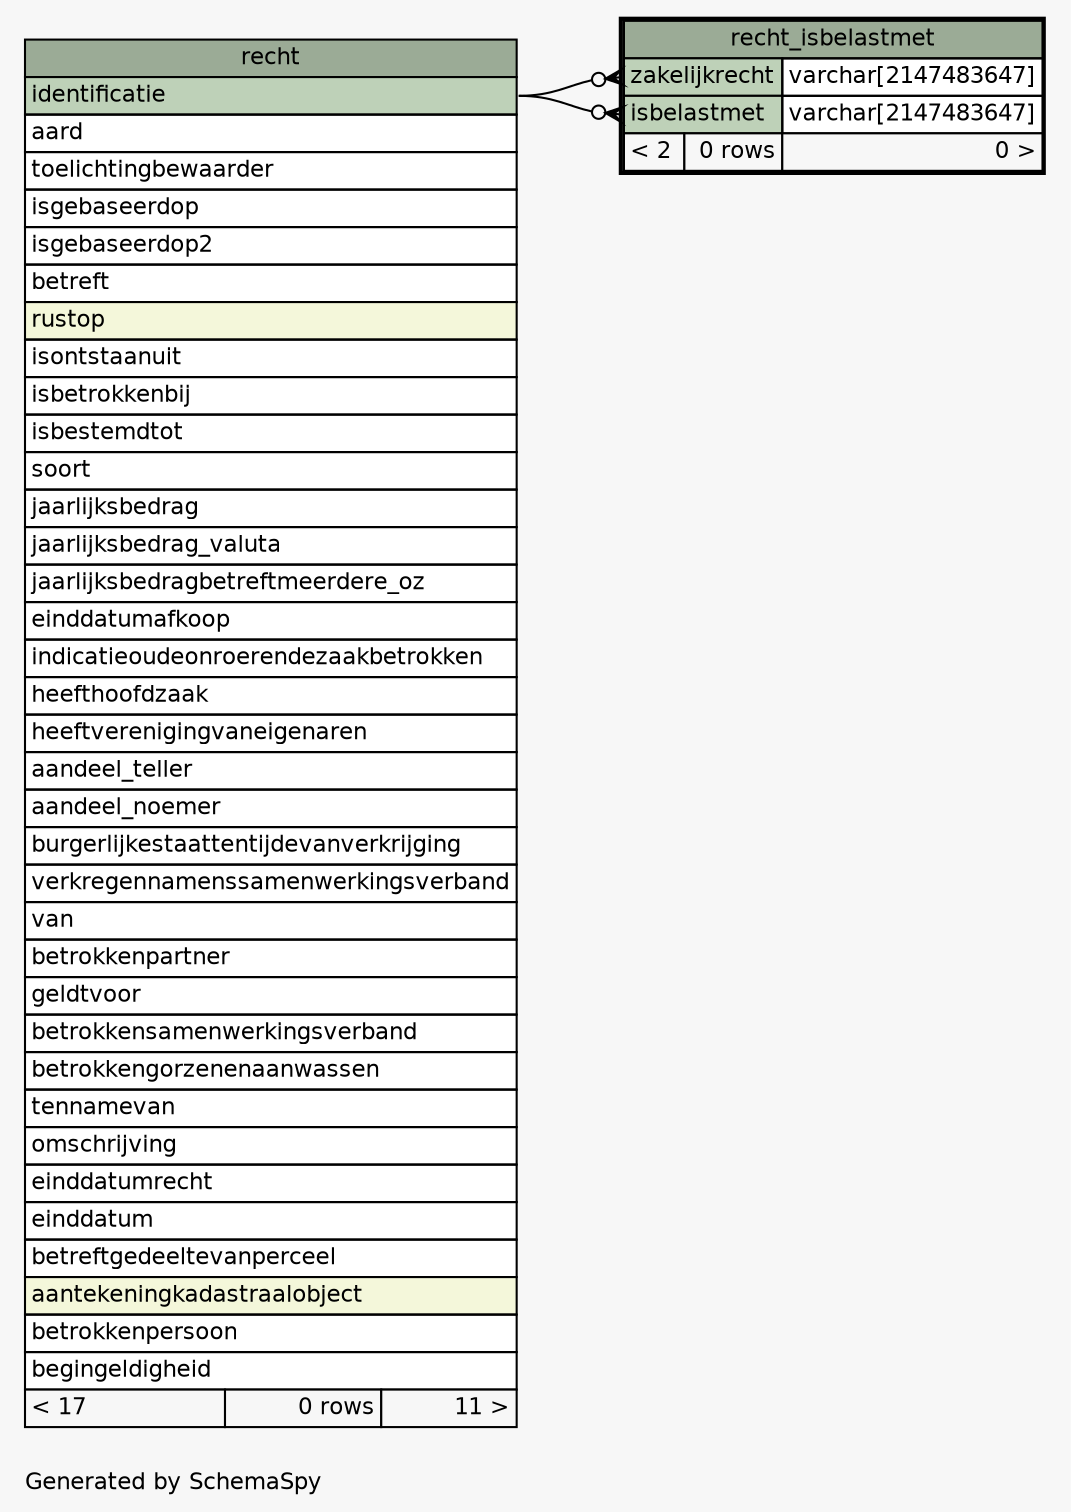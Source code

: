 // dot 2.43.0 on Linux 6.5.0-15-generic
// SchemaSpy rev Unknown
digraph "oneDegreeRelationshipsDiagram" {
  graph [
    rankdir="RL"
    bgcolor="#f7f7f7"
    label="\nGenerated by SchemaSpy"
    labeljust="l"
    nodesep="0.18"
    ranksep="0.46"
    fontname="Helvetica"
    fontsize="11"
  ];
  node [
    fontname="Helvetica"
    fontsize="11"
    shape="plaintext"
  ];
  edge [
    arrowsize="0.8"
  ];
  "recht_isbelastmet":"isbelastmet":w -> "recht":"identificatie":e [arrowhead=none dir=back arrowtail=crowodot];
  "recht_isbelastmet":"zakelijkrecht":w -> "recht":"identificatie":e [arrowhead=none dir=back arrowtail=crowodot];
  "recht" [
    label=<
    <TABLE BORDER="0" CELLBORDER="1" CELLSPACING="0" BGCOLOR="#ffffff">
      <TR><TD COLSPAN="3" BGCOLOR="#9bab96" ALIGN="CENTER">recht</TD></TR>
      <TR><TD PORT="identificatie" COLSPAN="3" BGCOLOR="#bed1b8" ALIGN="LEFT">identificatie</TD></TR>
      <TR><TD PORT="aard" COLSPAN="3" ALIGN="LEFT">aard</TD></TR>
      <TR><TD PORT="toelichtingbewaarder" COLSPAN="3" ALIGN="LEFT">toelichtingbewaarder</TD></TR>
      <TR><TD PORT="isgebaseerdop" COLSPAN="3" ALIGN="LEFT">isgebaseerdop</TD></TR>
      <TR><TD PORT="isgebaseerdop2" COLSPAN="3" ALIGN="LEFT">isgebaseerdop2</TD></TR>
      <TR><TD PORT="betreft" COLSPAN="3" ALIGN="LEFT">betreft</TD></TR>
      <TR><TD PORT="rustop" COLSPAN="3" BGCOLOR="#f4f7da" ALIGN="LEFT">rustop</TD></TR>
      <TR><TD PORT="isontstaanuit" COLSPAN="3" ALIGN="LEFT">isontstaanuit</TD></TR>
      <TR><TD PORT="isbetrokkenbij" COLSPAN="3" ALIGN="LEFT">isbetrokkenbij</TD></TR>
      <TR><TD PORT="isbestemdtot" COLSPAN="3" ALIGN="LEFT">isbestemdtot</TD></TR>
      <TR><TD PORT="soort" COLSPAN="3" ALIGN="LEFT">soort</TD></TR>
      <TR><TD PORT="jaarlijksbedrag" COLSPAN="3" ALIGN="LEFT">jaarlijksbedrag</TD></TR>
      <TR><TD PORT="jaarlijksbedrag_valuta" COLSPAN="3" ALIGN="LEFT">jaarlijksbedrag_valuta</TD></TR>
      <TR><TD PORT="jaarlijksbedragbetreftmeerdere_oz" COLSPAN="3" ALIGN="LEFT">jaarlijksbedragbetreftmeerdere_oz</TD></TR>
      <TR><TD PORT="einddatumafkoop" COLSPAN="3" ALIGN="LEFT">einddatumafkoop</TD></TR>
      <TR><TD PORT="indicatieoudeonroerendezaakbetrokken" COLSPAN="3" ALIGN="LEFT">indicatieoudeonroerendezaakbetrokken</TD></TR>
      <TR><TD PORT="heefthoofdzaak" COLSPAN="3" ALIGN="LEFT">heefthoofdzaak</TD></TR>
      <TR><TD PORT="heeftverenigingvaneigenaren" COLSPAN="3" ALIGN="LEFT">heeftverenigingvaneigenaren</TD></TR>
      <TR><TD PORT="aandeel_teller" COLSPAN="3" ALIGN="LEFT">aandeel_teller</TD></TR>
      <TR><TD PORT="aandeel_noemer" COLSPAN="3" ALIGN="LEFT">aandeel_noemer</TD></TR>
      <TR><TD PORT="burgerlijkestaattentijdevanverkrijging" COLSPAN="3" ALIGN="LEFT">burgerlijkestaattentijdevanverkrijging</TD></TR>
      <TR><TD PORT="verkregennamenssamenwerkingsverband" COLSPAN="3" ALIGN="LEFT">verkregennamenssamenwerkingsverband</TD></TR>
      <TR><TD PORT="van" COLSPAN="3" ALIGN="LEFT">van</TD></TR>
      <TR><TD PORT="betrokkenpartner" COLSPAN="3" ALIGN="LEFT">betrokkenpartner</TD></TR>
      <TR><TD PORT="geldtvoor" COLSPAN="3" ALIGN="LEFT">geldtvoor</TD></TR>
      <TR><TD PORT="betrokkensamenwerkingsverband" COLSPAN="3" ALIGN="LEFT">betrokkensamenwerkingsverband</TD></TR>
      <TR><TD PORT="betrokkengorzenenaanwassen" COLSPAN="3" ALIGN="LEFT">betrokkengorzenenaanwassen</TD></TR>
      <TR><TD PORT="tennamevan" COLSPAN="3" ALIGN="LEFT">tennamevan</TD></TR>
      <TR><TD PORT="omschrijving" COLSPAN="3" ALIGN="LEFT">omschrijving</TD></TR>
      <TR><TD PORT="einddatumrecht" COLSPAN="3" ALIGN="LEFT">einddatumrecht</TD></TR>
      <TR><TD PORT="einddatum" COLSPAN="3" ALIGN="LEFT">einddatum</TD></TR>
      <TR><TD PORT="betreftgedeeltevanperceel" COLSPAN="3" ALIGN="LEFT">betreftgedeeltevanperceel</TD></TR>
      <TR><TD PORT="aantekeningkadastraalobject" COLSPAN="3" BGCOLOR="#f4f7da" ALIGN="LEFT">aantekeningkadastraalobject</TD></TR>
      <TR><TD PORT="betrokkenpersoon" COLSPAN="3" ALIGN="LEFT">betrokkenpersoon</TD></TR>
      <TR><TD PORT="begingeldigheid" COLSPAN="3" ALIGN="LEFT">begingeldigheid</TD></TR>
      <TR><TD ALIGN="LEFT" BGCOLOR="#f7f7f7">&lt; 17</TD><TD ALIGN="RIGHT" BGCOLOR="#f7f7f7">0 rows</TD><TD ALIGN="RIGHT" BGCOLOR="#f7f7f7">11 &gt;</TD></TR>
    </TABLE>>
    URL="recht.html"
    tooltip="recht"
  ];
  "recht_isbelastmet" [
    label=<
    <TABLE BORDER="2" CELLBORDER="1" CELLSPACING="0" BGCOLOR="#ffffff">
      <TR><TD COLSPAN="3" BGCOLOR="#9bab96" ALIGN="CENTER">recht_isbelastmet</TD></TR>
      <TR><TD PORT="zakelijkrecht" COLSPAN="2" BGCOLOR="#bed1b8" ALIGN="LEFT">zakelijkrecht</TD><TD PORT="zakelijkrecht.type" ALIGN="LEFT">varchar[2147483647]</TD></TR>
      <TR><TD PORT="isbelastmet" COLSPAN="2" BGCOLOR="#bed1b8" ALIGN="LEFT">isbelastmet</TD><TD PORT="isbelastmet.type" ALIGN="LEFT">varchar[2147483647]</TD></TR>
      <TR><TD ALIGN="LEFT" BGCOLOR="#f7f7f7">&lt; 2</TD><TD ALIGN="RIGHT" BGCOLOR="#f7f7f7">0 rows</TD><TD ALIGN="RIGHT" BGCOLOR="#f7f7f7">0 &gt;</TD></TR>
    </TABLE>>
    URL="recht_isbelastmet.html"
    tooltip="recht_isbelastmet"
  ];
}
